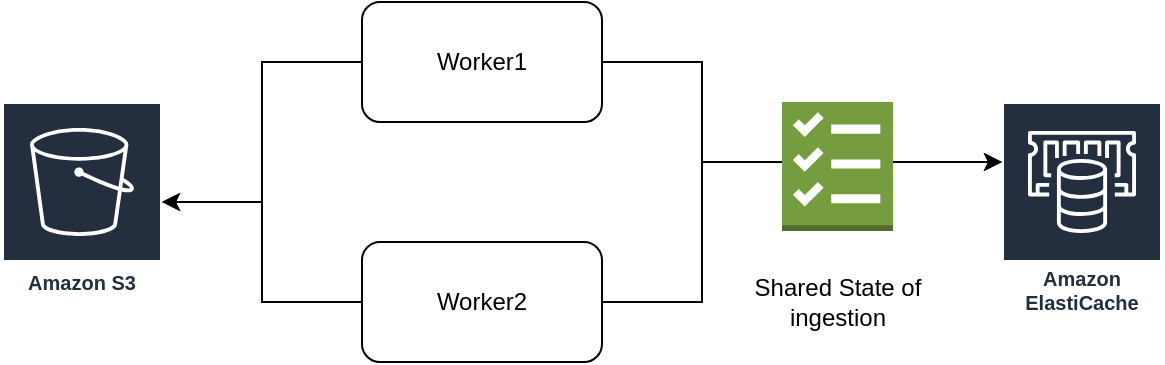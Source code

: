 <mxfile version="20.4.1" type="device"><diagram id="OM2xyYSf3BUbElb7C0Ed" name="Page-1"><mxGraphModel dx="1422" dy="739" grid="1" gridSize="10" guides="1" tooltips="1" connect="1" arrows="1" fold="1" page="1" pageScale="1" pageWidth="850" pageHeight="1100" math="0" shadow="0"><root><mxCell id="0"/><mxCell id="1" parent="0"/><mxCell id="v_4Ksd150WeyDGutmMi5-5" style="edgeStyle=orthogonalEdgeStyle;rounded=0;orthogonalLoop=1;jettySize=auto;html=1;" edge="1" parent="1" source="v_4Ksd150WeyDGutmMi5-1" target="v_4Ksd150WeyDGutmMi5-3"><mxGeometry relative="1" as="geometry"/></mxCell><mxCell id="v_4Ksd150WeyDGutmMi5-9" style="edgeStyle=orthogonalEdgeStyle;rounded=0;orthogonalLoop=1;jettySize=auto;html=1;" edge="1" parent="1" source="v_4Ksd150WeyDGutmMi5-1" target="v_4Ksd150WeyDGutmMi5-8"><mxGeometry relative="1" as="geometry"><Array as="points"><mxPoint x="390" y="210"/><mxPoint x="390" y="260"/></Array></mxGeometry></mxCell><mxCell id="v_4Ksd150WeyDGutmMi5-1" value="Worker1" style="rounded=1;whiteSpace=wrap;html=1;" vertex="1" parent="1"><mxGeometry x="220" y="180" width="120" height="60" as="geometry"/></mxCell><mxCell id="v_4Ksd150WeyDGutmMi5-4" style="edgeStyle=orthogonalEdgeStyle;rounded=0;orthogonalLoop=1;jettySize=auto;html=1;" edge="1" parent="1" source="v_4Ksd150WeyDGutmMi5-2" target="v_4Ksd150WeyDGutmMi5-3"><mxGeometry relative="1" as="geometry"/></mxCell><mxCell id="v_4Ksd150WeyDGutmMi5-10" style="edgeStyle=orthogonalEdgeStyle;rounded=0;orthogonalLoop=1;jettySize=auto;html=1;" edge="1" parent="1" source="v_4Ksd150WeyDGutmMi5-2" target="v_4Ksd150WeyDGutmMi5-8"><mxGeometry relative="1" as="geometry"><Array as="points"><mxPoint x="390" y="330"/><mxPoint x="390" y="260"/></Array></mxGeometry></mxCell><mxCell id="v_4Ksd150WeyDGutmMi5-2" value="Worker2" style="rounded=1;whiteSpace=wrap;html=1;" vertex="1" parent="1"><mxGeometry x="220" y="300" width="120" height="60" as="geometry"/></mxCell><mxCell id="v_4Ksd150WeyDGutmMi5-3" value="Amazon S3" style="sketch=0;outlineConnect=0;fontColor=#232F3E;gradientColor=none;strokeColor=#ffffff;fillColor=#232F3E;dashed=0;verticalLabelPosition=middle;verticalAlign=bottom;align=center;html=1;whiteSpace=wrap;fontSize=10;fontStyle=1;spacing=3;shape=mxgraph.aws4.productIcon;prIcon=mxgraph.aws4.s3;" vertex="1" parent="1"><mxGeometry x="40" y="230" width="80" height="100" as="geometry"/></mxCell><mxCell id="v_4Ksd150WeyDGutmMi5-8" value="Amazon ElastiCache" style="sketch=0;outlineConnect=0;fontColor=#232F3E;gradientColor=none;strokeColor=#ffffff;fillColor=#232F3E;dashed=0;verticalLabelPosition=middle;verticalAlign=bottom;align=center;html=1;whiteSpace=wrap;fontSize=10;fontStyle=1;spacing=3;shape=mxgraph.aws4.productIcon;prIcon=mxgraph.aws4.elasticache;" vertex="1" parent="1"><mxGeometry x="540" y="230" width="80" height="110" as="geometry"/></mxCell><mxCell id="v_4Ksd150WeyDGutmMi5-11" value="" style="outlineConnect=0;dashed=0;verticalLabelPosition=bottom;verticalAlign=top;align=center;html=1;shape=mxgraph.aws3.checklist;fillColor=#759C3E;gradientColor=none;" vertex="1" parent="1"><mxGeometry x="430" y="230" width="55.5" height="64.5" as="geometry"/></mxCell><mxCell id="v_4Ksd150WeyDGutmMi5-12" value="Shared State of ingestion" style="text;html=1;strokeColor=none;fillColor=none;align=center;verticalAlign=middle;whiteSpace=wrap;rounded=0;" vertex="1" parent="1"><mxGeometry x="412.75" y="315" width="90" height="30" as="geometry"/></mxCell></root></mxGraphModel></diagram></mxfile>